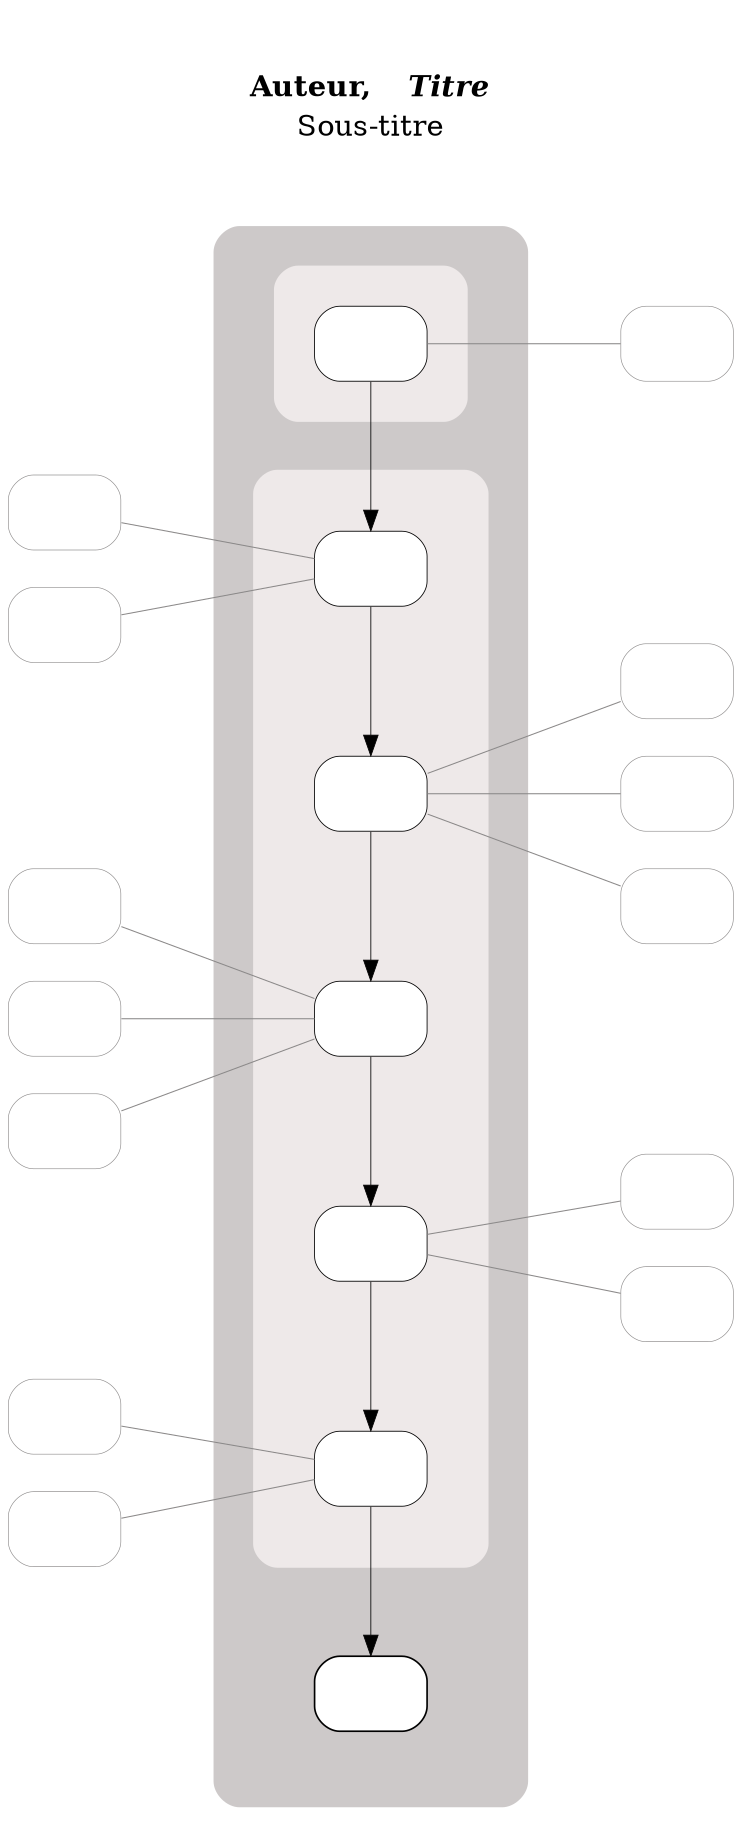 digraph G {
node[style="rounded,filled",shape=box,fillcolor=white,penwidth=0.4,margin=0.15]
compound=true
rankdir=LR
edge[minlen=2]
labelloc="t"
labeljust="c"
label=<<br/><br/>
<b>Auteur,  <i>  Titre</i><br/></b>
<font point-size="5"><br/></font>Sous-titre


<br/><br/>
<br/>>


subgraph cluster{
label=""
style="filled,rounded"
margin=18
fillcolor=snow3
color=snow3


subgraph cluster_0 {
margin=20
style="filled,rounded"
fillcolor=snow2
a[label=""]
//{rank=same,b->a[dir=back,minlen=4,penwidth=0.4]}
//a->b[constraint=false,minlen=4,penwidth=0.4]
}



subgraph cluster_1 {
margin=30
style="filled,rounded"
fillcolor=snow2
b[label=""]
c[label=""]
d[label=""]
e[label=""]
f[label=""]
{rank=same;f->e->d->c->b[dir=back,minlen=4,penwidth=0.4]}
a->b[constraint=false,minlen=4,penwidth=0.4]
}


subgraph cluster_5 {
color=snow3
conclusion[label="",penwidth=0.8]
conclusion->f[dir=back,constraint=false,minlen=4,penwidth=0.4]
}


}



node[penwidth=0.3,fontsize=12,color=snow4,fontcolor=grey5]
a1[label=""]
//a2[label=""]
//a3[label=""]

b1[label=""]
b2[label=""]
//b3[label=<Titre<br/>
//<font point-size="5"><br/></font>
//<font point-size="10">précision</font>>]

c1[label=""]
c2[label=""]
c3[label=""]

d1[label=""]
d2[label=""]
d3[label=""]

e1[label=""]
e2[label=""]

f1[label=""]
f2[label=""]




edge[penwidth=0.5,arrowhead=none,color=snow4]
a->a1
//a->{{rank=same;a1->a2[style=invis,minlen=1]}}
{{rank=same;b1->b2[style=invis,minlen=1]}}->b[dir=back,arrowtail=none]
c->{{rank=same;c1->c2->c3[style=invis,minlen=1]}}
{{rank=same;d1->d2->d3[style=invis,minlen=1]}}->d[dir=back,arrowtail=none]
e->{{rank=same;e1->e2[style=invis,minlen=1]}}
{{rank=same;f1->f2[style=invis,minlen=1]}}->f[dir=back,arrowtail=none]



edge[color=red,penwidth=0.2,arrowhead=empty,constraint=false]
}
